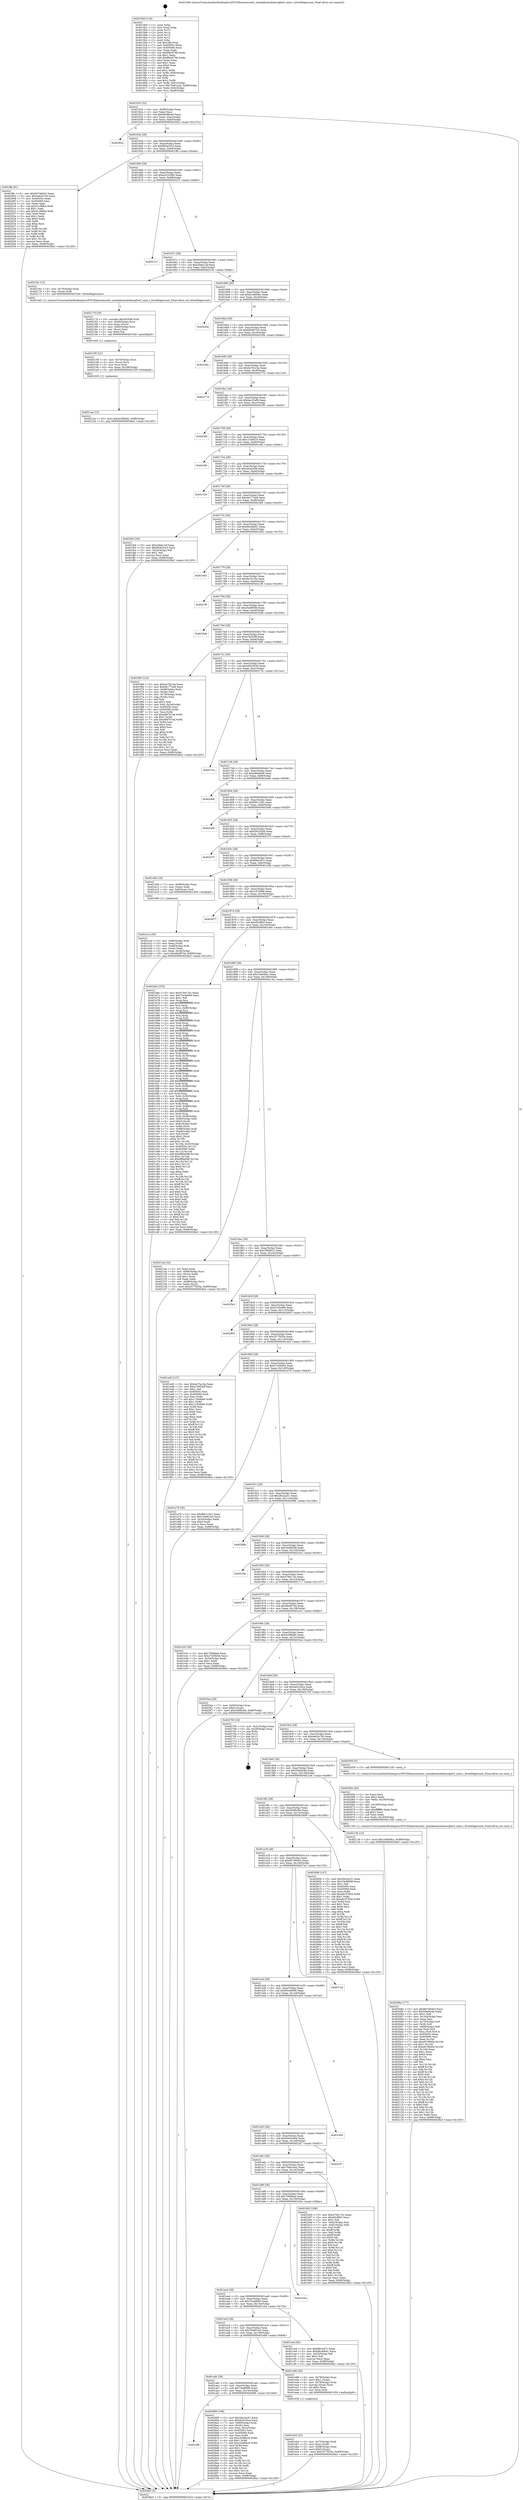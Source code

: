 digraph "0x4015b0" {
  label = "0x4015b0 (/mnt/c/Users/mathe/Desktop/tcc/POCII/binaries/extr_mimikatzmodulessqlite3_omit.c_btreePagecount_Final-ollvm.out::main(0))"
  labelloc = "t"
  node[shape=record]

  Entry [label="",width=0.3,height=0.3,shape=circle,fillcolor=black,style=filled]
  "0x401624" [label="{
     0x401624 [32]\l
     | [instrs]\l
     &nbsp;&nbsp;0x401624 \<+6\>: mov -0x98(%rbp),%eax\l
     &nbsp;&nbsp;0x40162a \<+2\>: mov %eax,%ecx\l
     &nbsp;&nbsp;0x40162c \<+6\>: sub $0x8a09bca0,%ecx\l
     &nbsp;&nbsp;0x401632 \<+6\>: mov %eax,-0xac(%rbp)\l
     &nbsp;&nbsp;0x401638 \<+6\>: mov %ecx,-0xb0(%rbp)\l
     &nbsp;&nbsp;0x40163e \<+6\>: je 000000000040282a \<main+0x127a\>\l
  }"]
  "0x40282a" [label="{
     0x40282a\l
  }", style=dashed]
  "0x401644" [label="{
     0x401644 [28]\l
     | [instrs]\l
     &nbsp;&nbsp;0x401644 \<+5\>: jmp 0000000000401649 \<main+0x99\>\l
     &nbsp;&nbsp;0x401649 \<+6\>: mov -0xac(%rbp),%eax\l
     &nbsp;&nbsp;0x40164f \<+5\>: sub $0x963b33c3,%eax\l
     &nbsp;&nbsp;0x401654 \<+6\>: mov %eax,-0xb4(%rbp)\l
     &nbsp;&nbsp;0x40165a \<+6\>: je 0000000000401ffe \<main+0xa4e\>\l
  }"]
  Exit [label="",width=0.3,height=0.3,shape=circle,fillcolor=black,style=filled,peripheries=2]
  "0x401ffe" [label="{
     0x401ffe [91]\l
     | [instrs]\l
     &nbsp;&nbsp;0x401ffe \<+5\>: mov $0x60746403,%eax\l
     &nbsp;&nbsp;0x402003 \<+5\>: mov $0x4e62e740,%ecx\l
     &nbsp;&nbsp;0x402008 \<+7\>: mov 0x40505c,%edx\l
     &nbsp;&nbsp;0x40200f \<+7\>: mov 0x405060,%esi\l
     &nbsp;&nbsp;0x402016 \<+2\>: mov %edx,%edi\l
     &nbsp;&nbsp;0x402018 \<+6\>: sub $0x41c99fa4,%edi\l
     &nbsp;&nbsp;0x40201e \<+3\>: sub $0x1,%edi\l
     &nbsp;&nbsp;0x402021 \<+6\>: add $0x41c99fa4,%edi\l
     &nbsp;&nbsp;0x402027 \<+3\>: imul %edi,%edx\l
     &nbsp;&nbsp;0x40202a \<+3\>: and $0x1,%edx\l
     &nbsp;&nbsp;0x40202d \<+3\>: cmp $0x0,%edx\l
     &nbsp;&nbsp;0x402030 \<+4\>: sete %r8b\l
     &nbsp;&nbsp;0x402034 \<+3\>: cmp $0xa,%esi\l
     &nbsp;&nbsp;0x402037 \<+4\>: setl %r9b\l
     &nbsp;&nbsp;0x40203b \<+3\>: mov %r8b,%r10b\l
     &nbsp;&nbsp;0x40203e \<+3\>: and %r9b,%r10b\l
     &nbsp;&nbsp;0x402041 \<+3\>: xor %r9b,%r8b\l
     &nbsp;&nbsp;0x402044 \<+3\>: or %r8b,%r10b\l
     &nbsp;&nbsp;0x402047 \<+4\>: test $0x1,%r10b\l
     &nbsp;&nbsp;0x40204b \<+3\>: cmovne %ecx,%eax\l
     &nbsp;&nbsp;0x40204e \<+6\>: mov %eax,-0x98(%rbp)\l
     &nbsp;&nbsp;0x402054 \<+5\>: jmp 00000000004028a3 \<main+0x12f3\>\l
  }"]
  "0x401660" [label="{
     0x401660 [28]\l
     | [instrs]\l
     &nbsp;&nbsp;0x401660 \<+5\>: jmp 0000000000401665 \<main+0xb5\>\l
     &nbsp;&nbsp;0x401665 \<+6\>: mov -0xac(%rbp),%eax\l
     &nbsp;&nbsp;0x40166b \<+5\>: sub $0xa3316280,%eax\l
     &nbsp;&nbsp;0x401670 \<+6\>: mov %eax,-0xb8(%rbp)\l
     &nbsp;&nbsp;0x401676 \<+6\>: je 0000000000402315 \<main+0xd65\>\l
  }"]
  "0x401af8" [label="{
     0x401af8\l
  }", style=dashed]
  "0x402315" [label="{
     0x402315\l
  }", style=dashed]
  "0x40167c" [label="{
     0x40167c [28]\l
     | [instrs]\l
     &nbsp;&nbsp;0x40167c \<+5\>: jmp 0000000000401681 \<main+0xd1\>\l
     &nbsp;&nbsp;0x401681 \<+6\>: mov -0xac(%rbp),%eax\l
     &nbsp;&nbsp;0x401687 \<+5\>: sub $0xa5bbc1af,%eax\l
     &nbsp;&nbsp;0x40168c \<+6\>: mov %eax,-0xbc(%rbp)\l
     &nbsp;&nbsp;0x401692 \<+6\>: je 000000000040216c \<main+0xbbc\>\l
  }"]
  "0x402699" [label="{
     0x402699 [108]\l
     | [instrs]\l
     &nbsp;&nbsp;0x402699 \<+5\>: mov $0x28c2ac51,%eax\l
     &nbsp;&nbsp;0x40269e \<+5\>: mov $0x4d3c20ca,%ecx\l
     &nbsp;&nbsp;0x4026a3 \<+7\>: mov -0x90(%rbp),%rdx\l
     &nbsp;&nbsp;0x4026aa \<+2\>: mov (%rdx),%esi\l
     &nbsp;&nbsp;0x4026ac \<+3\>: mov %esi,-0x2c(%rbp)\l
     &nbsp;&nbsp;0x4026af \<+7\>: mov 0x40505c,%esi\l
     &nbsp;&nbsp;0x4026b6 \<+7\>: mov 0x405060,%edi\l
     &nbsp;&nbsp;0x4026bd \<+3\>: mov %esi,%r8d\l
     &nbsp;&nbsp;0x4026c0 \<+7\>: sub $0xc20dbbc8,%r8d\l
     &nbsp;&nbsp;0x4026c7 \<+4\>: sub $0x1,%r8d\l
     &nbsp;&nbsp;0x4026cb \<+7\>: add $0xc20dbbc8,%r8d\l
     &nbsp;&nbsp;0x4026d2 \<+4\>: imul %r8d,%esi\l
     &nbsp;&nbsp;0x4026d6 \<+3\>: and $0x1,%esi\l
     &nbsp;&nbsp;0x4026d9 \<+3\>: cmp $0x0,%esi\l
     &nbsp;&nbsp;0x4026dc \<+4\>: sete %r9b\l
     &nbsp;&nbsp;0x4026e0 \<+3\>: cmp $0xa,%edi\l
     &nbsp;&nbsp;0x4026e3 \<+4\>: setl %r10b\l
     &nbsp;&nbsp;0x4026e7 \<+3\>: mov %r9b,%r11b\l
     &nbsp;&nbsp;0x4026ea \<+3\>: and %r10b,%r11b\l
     &nbsp;&nbsp;0x4026ed \<+3\>: xor %r10b,%r9b\l
     &nbsp;&nbsp;0x4026f0 \<+3\>: or %r9b,%r11b\l
     &nbsp;&nbsp;0x4026f3 \<+4\>: test $0x1,%r11b\l
     &nbsp;&nbsp;0x4026f7 \<+3\>: cmovne %ecx,%eax\l
     &nbsp;&nbsp;0x4026fa \<+6\>: mov %eax,-0x98(%rbp)\l
     &nbsp;&nbsp;0x402700 \<+5\>: jmp 00000000004028a3 \<main+0x12f3\>\l
  }"]
  "0x40216c" [label="{
     0x40216c [12]\l
     | [instrs]\l
     &nbsp;&nbsp;0x40216c \<+4\>: mov -0x70(%rbp),%rax\l
     &nbsp;&nbsp;0x402170 \<+3\>: mov (%rax),%rdi\l
     &nbsp;&nbsp;0x402173 \<+5\>: call 00000000004015a0 \<btreePagecount\>\l
     | [calls]\l
     &nbsp;&nbsp;0x4015a0 \{1\} (/mnt/c/Users/mathe/Desktop/tcc/POCII/binaries/extr_mimikatzmodulessqlite3_omit.c_btreePagecount_Final-ollvm.out::btreePagecount)\l
  }"]
  "0x401698" [label="{
     0x401698 [28]\l
     | [instrs]\l
     &nbsp;&nbsp;0x401698 \<+5\>: jmp 000000000040169d \<main+0xed\>\l
     &nbsp;&nbsp;0x40169d \<+6\>: mov -0xac(%rbp),%eax\l
     &nbsp;&nbsp;0x4016a3 \<+5\>: sub $0xb1dd06ec,%eax\l
     &nbsp;&nbsp;0x4016a8 \<+6\>: mov %eax,-0xc0(%rbp)\l
     &nbsp;&nbsp;0x4016ae \<+6\>: je 00000000004024ca \<main+0xf1a\>\l
  }"]
  "0x4021aa" [label="{
     0x4021aa [15]\l
     | [instrs]\l
     &nbsp;&nbsp;0x4021aa \<+10\>: movl $0x4c599af2,-0x98(%rbp)\l
     &nbsp;&nbsp;0x4021b4 \<+5\>: jmp 00000000004028a3 \<main+0x12f3\>\l
  }"]
  "0x4024ca" [label="{
     0x4024ca\l
  }", style=dashed]
  "0x4016b4" [label="{
     0x4016b4 [28]\l
     | [instrs]\l
     &nbsp;&nbsp;0x4016b4 \<+5\>: jmp 00000000004016b9 \<main+0x109\>\l
     &nbsp;&nbsp;0x4016b9 \<+6\>: mov -0xac(%rbp),%eax\l
     &nbsp;&nbsp;0x4016bf \<+5\>: sub $0xb82657a5,%eax\l
     &nbsp;&nbsp;0x4016c4 \<+6\>: mov %eax,-0xc4(%rbp)\l
     &nbsp;&nbsp;0x4016ca \<+6\>: je 000000000040239a \<main+0xdea\>\l
  }"]
  "0x402195" [label="{
     0x402195 [21]\l
     | [instrs]\l
     &nbsp;&nbsp;0x402195 \<+4\>: mov -0x70(%rbp),%rcx\l
     &nbsp;&nbsp;0x402199 \<+3\>: mov (%rcx),%rcx\l
     &nbsp;&nbsp;0x40219c \<+3\>: mov %rcx,%rdi\l
     &nbsp;&nbsp;0x40219f \<+6\>: mov %eax,-0x168(%rbp)\l
     &nbsp;&nbsp;0x4021a5 \<+5\>: call 0000000000401030 \<free@plt\>\l
     | [calls]\l
     &nbsp;&nbsp;0x401030 \{1\} (unknown)\l
  }"]
  "0x40239a" [label="{
     0x40239a\l
  }", style=dashed]
  "0x4016d0" [label="{
     0x4016d0 [28]\l
     | [instrs]\l
     &nbsp;&nbsp;0x4016d0 \<+5\>: jmp 00000000004016d5 \<main+0x125\>\l
     &nbsp;&nbsp;0x4016d5 \<+6\>: mov -0xac(%rbp),%eax\l
     &nbsp;&nbsp;0x4016db \<+5\>: sub $0xba75a14a,%eax\l
     &nbsp;&nbsp;0x4016e0 \<+6\>: mov %eax,-0xc8(%rbp)\l
     &nbsp;&nbsp;0x4016e6 \<+6\>: je 000000000040277d \<main+0x11cd\>\l
  }"]
  "0x402178" [label="{
     0x402178 [29]\l
     | [instrs]\l
     &nbsp;&nbsp;0x402178 \<+10\>: movabs $0x4030d6,%rdi\l
     &nbsp;&nbsp;0x402182 \<+4\>: mov -0x60(%rbp),%rcx\l
     &nbsp;&nbsp;0x402186 \<+2\>: mov %eax,(%rcx)\l
     &nbsp;&nbsp;0x402188 \<+4\>: mov -0x60(%rbp),%rcx\l
     &nbsp;&nbsp;0x40218c \<+2\>: mov (%rcx),%esi\l
     &nbsp;&nbsp;0x40218e \<+2\>: mov $0x0,%al\l
     &nbsp;&nbsp;0x402190 \<+5\>: call 0000000000401040 \<printf@plt\>\l
     | [calls]\l
     &nbsp;&nbsp;0x401040 \{1\} (unknown)\l
  }"]
  "0x40277d" [label="{
     0x40277d\l
  }", style=dashed]
  "0x4016ec" [label="{
     0x4016ec [28]\l
     | [instrs]\l
     &nbsp;&nbsp;0x4016ec \<+5\>: jmp 00000000004016f1 \<main+0x141\>\l
     &nbsp;&nbsp;0x4016f1 \<+6\>: mov -0xac(%rbp),%eax\l
     &nbsp;&nbsp;0x4016f7 \<+5\>: sub $0xbac25af6,%eax\l
     &nbsp;&nbsp;0x4016fc \<+6\>: mov %eax,-0xcc(%rbp)\l
     &nbsp;&nbsp;0x401702 \<+6\>: je 00000000004023f5 \<main+0xe45\>\l
  }"]
  "0x40208a" [label="{
     0x40208a [177]\l
     | [instrs]\l
     &nbsp;&nbsp;0x40208a \<+5\>: mov $0x60746403,%ecx\l
     &nbsp;&nbsp;0x40208f \<+5\>: mov $0x50efd24b,%edx\l
     &nbsp;&nbsp;0x402094 \<+3\>: mov $0x1,%dil\l
     &nbsp;&nbsp;0x402097 \<+6\>: mov -0x164(%rbp),%esi\l
     &nbsp;&nbsp;0x40209d \<+3\>: imul %eax,%esi\l
     &nbsp;&nbsp;0x4020a0 \<+4\>: mov -0x70(%rbp),%r8\l
     &nbsp;&nbsp;0x4020a4 \<+3\>: mov (%r8),%r8\l
     &nbsp;&nbsp;0x4020a7 \<+4\>: mov -0x68(%rbp),%r9\l
     &nbsp;&nbsp;0x4020ab \<+3\>: movslq (%r9),%r9\l
     &nbsp;&nbsp;0x4020ae \<+4\>: mov %esi,(%r8,%r9,4)\l
     &nbsp;&nbsp;0x4020b2 \<+7\>: mov 0x40505c,%eax\l
     &nbsp;&nbsp;0x4020b9 \<+7\>: mov 0x405060,%esi\l
     &nbsp;&nbsp;0x4020c0 \<+3\>: mov %eax,%r10d\l
     &nbsp;&nbsp;0x4020c3 \<+7\>: add $0xe919840e,%r10d\l
     &nbsp;&nbsp;0x4020ca \<+4\>: sub $0x1,%r10d\l
     &nbsp;&nbsp;0x4020ce \<+7\>: sub $0xe919840e,%r10d\l
     &nbsp;&nbsp;0x4020d5 \<+4\>: imul %r10d,%eax\l
     &nbsp;&nbsp;0x4020d9 \<+3\>: and $0x1,%eax\l
     &nbsp;&nbsp;0x4020dc \<+3\>: cmp $0x0,%eax\l
     &nbsp;&nbsp;0x4020df \<+4\>: sete %r11b\l
     &nbsp;&nbsp;0x4020e3 \<+3\>: cmp $0xa,%esi\l
     &nbsp;&nbsp;0x4020e6 \<+3\>: setl %bl\l
     &nbsp;&nbsp;0x4020e9 \<+3\>: mov %r11b,%r14b\l
     &nbsp;&nbsp;0x4020ec \<+4\>: xor $0xff,%r14b\l
     &nbsp;&nbsp;0x4020f0 \<+3\>: mov %bl,%r15b\l
     &nbsp;&nbsp;0x4020f3 \<+4\>: xor $0xff,%r15b\l
     &nbsp;&nbsp;0x4020f7 \<+4\>: xor $0x0,%dil\l
     &nbsp;&nbsp;0x4020fb \<+3\>: mov %r14b,%r12b\l
     &nbsp;&nbsp;0x4020fe \<+4\>: and $0x0,%r12b\l
     &nbsp;&nbsp;0x402102 \<+3\>: and %dil,%r11b\l
     &nbsp;&nbsp;0x402105 \<+3\>: mov %r15b,%r13b\l
     &nbsp;&nbsp;0x402108 \<+4\>: and $0x0,%r13b\l
     &nbsp;&nbsp;0x40210c \<+3\>: and %dil,%bl\l
     &nbsp;&nbsp;0x40210f \<+3\>: or %r11b,%r12b\l
     &nbsp;&nbsp;0x402112 \<+3\>: or %bl,%r13b\l
     &nbsp;&nbsp;0x402115 \<+3\>: xor %r13b,%r12b\l
     &nbsp;&nbsp;0x402118 \<+3\>: or %r15b,%r14b\l
     &nbsp;&nbsp;0x40211b \<+4\>: xor $0xff,%r14b\l
     &nbsp;&nbsp;0x40211f \<+4\>: or $0x0,%dil\l
     &nbsp;&nbsp;0x402123 \<+3\>: and %dil,%r14b\l
     &nbsp;&nbsp;0x402126 \<+3\>: or %r14b,%r12b\l
     &nbsp;&nbsp;0x402129 \<+4\>: test $0x1,%r12b\l
     &nbsp;&nbsp;0x40212d \<+3\>: cmovne %edx,%ecx\l
     &nbsp;&nbsp;0x402130 \<+6\>: mov %ecx,-0x98(%rbp)\l
     &nbsp;&nbsp;0x402136 \<+5\>: jmp 00000000004028a3 \<main+0x12f3\>\l
  }"]
  "0x4023f5" [label="{
     0x4023f5\l
  }", style=dashed]
  "0x401708" [label="{
     0x401708 [28]\l
     | [instrs]\l
     &nbsp;&nbsp;0x401708 \<+5\>: jmp 000000000040170d \<main+0x15d\>\l
     &nbsp;&nbsp;0x40170d \<+6\>: mov -0xac(%rbp),%eax\l
     &nbsp;&nbsp;0x401713 \<+5\>: sub $0xc15d8c10,%eax\l
     &nbsp;&nbsp;0x401718 \<+6\>: mov %eax,-0xd0(%rbp)\l
     &nbsp;&nbsp;0x40171e \<+6\>: je 0000000000401dfc \<main+0x84c\>\l
  }"]
  "0x40205e" [label="{
     0x40205e [44]\l
     | [instrs]\l
     &nbsp;&nbsp;0x40205e \<+2\>: xor %ecx,%ecx\l
     &nbsp;&nbsp;0x402060 \<+5\>: mov $0x2,%edx\l
     &nbsp;&nbsp;0x402065 \<+6\>: mov %edx,-0x160(%rbp)\l
     &nbsp;&nbsp;0x40206b \<+1\>: cltd\l
     &nbsp;&nbsp;0x40206c \<+6\>: mov -0x160(%rbp),%esi\l
     &nbsp;&nbsp;0x402072 \<+2\>: idiv %esi\l
     &nbsp;&nbsp;0x402074 \<+6\>: imul $0xfffffffe,%edx,%edx\l
     &nbsp;&nbsp;0x40207a \<+3\>: sub $0x1,%ecx\l
     &nbsp;&nbsp;0x40207d \<+2\>: sub %ecx,%edx\l
     &nbsp;&nbsp;0x40207f \<+6\>: mov %edx,-0x164(%rbp)\l
     &nbsp;&nbsp;0x402085 \<+5\>: call 0000000000401160 \<next_i\>\l
     | [calls]\l
     &nbsp;&nbsp;0x401160 \{1\} (/mnt/c/Users/mathe/Desktop/tcc/POCII/binaries/extr_mimikatzmodulessqlite3_omit.c_btreePagecount_Final-ollvm.out::next_i)\l
  }"]
  "0x401dfc" [label="{
     0x401dfc\l
  }", style=dashed]
  "0x401724" [label="{
     0x401724 [28]\l
     | [instrs]\l
     &nbsp;&nbsp;0x401724 \<+5\>: jmp 0000000000401729 \<main+0x179\>\l
     &nbsp;&nbsp;0x401729 \<+6\>: mov -0xac(%rbp),%eax\l
     &nbsp;&nbsp;0x40172f \<+5\>: sub $0xc9ca2e59,%eax\l
     &nbsp;&nbsp;0x401734 \<+6\>: mov %eax,-0xd4(%rbp)\l
     &nbsp;&nbsp;0x40173a \<+6\>: je 00000000004021b9 \<main+0xc09\>\l
  }"]
  "0x401eb3" [label="{
     0x401eb3 [32]\l
     | [instrs]\l
     &nbsp;&nbsp;0x401eb3 \<+4\>: mov -0x70(%rbp),%rdi\l
     &nbsp;&nbsp;0x401eb7 \<+3\>: mov %rax,(%rdi)\l
     &nbsp;&nbsp;0x401eba \<+4\>: mov -0x68(%rbp),%rax\l
     &nbsp;&nbsp;0x401ebe \<+6\>: movl $0x0,(%rax)\l
     &nbsp;&nbsp;0x401ec4 \<+10\>: movl $0x2577835a,-0x98(%rbp)\l
     &nbsp;&nbsp;0x401ece \<+5\>: jmp 00000000004028a3 \<main+0x12f3\>\l
  }"]
  "0x4021b9" [label="{
     0x4021b9\l
  }", style=dashed]
  "0x401740" [label="{
     0x401740 [28]\l
     | [instrs]\l
     &nbsp;&nbsp;0x401740 \<+5\>: jmp 0000000000401745 \<main+0x195\>\l
     &nbsp;&nbsp;0x401745 \<+6\>: mov -0xac(%rbp),%eax\l
     &nbsp;&nbsp;0x40174b \<+5\>: sub $0xd4177ee9,%eax\l
     &nbsp;&nbsp;0x401750 \<+6\>: mov %eax,-0xd8(%rbp)\l
     &nbsp;&nbsp;0x401756 \<+6\>: je 0000000000401fe0 \<main+0xa30\>\l
  }"]
  "0x401adc" [label="{
     0x401adc [28]\l
     | [instrs]\l
     &nbsp;&nbsp;0x401adc \<+5\>: jmp 0000000000401ae1 \<main+0x531\>\l
     &nbsp;&nbsp;0x401ae1 \<+6\>: mov -0xac(%rbp),%eax\l
     &nbsp;&nbsp;0x401ae7 \<+5\>: sub $0x7de9f008,%eax\l
     &nbsp;&nbsp;0x401aec \<+6\>: mov %eax,-0x15c(%rbp)\l
     &nbsp;&nbsp;0x401af2 \<+6\>: je 0000000000402699 \<main+0x10e9\>\l
  }"]
  "0x401fe0" [label="{
     0x401fe0 [30]\l
     | [instrs]\l
     &nbsp;&nbsp;0x401fe0 \<+5\>: mov $0xa5bbc1af,%eax\l
     &nbsp;&nbsp;0x401fe5 \<+5\>: mov $0x963b33c3,%ecx\l
     &nbsp;&nbsp;0x401fea \<+3\>: mov -0x2e(%rbp),%dl\l
     &nbsp;&nbsp;0x401fed \<+3\>: test $0x1,%dl\l
     &nbsp;&nbsp;0x401ff0 \<+3\>: cmovne %ecx,%eax\l
     &nbsp;&nbsp;0x401ff3 \<+6\>: mov %eax,-0x98(%rbp)\l
     &nbsp;&nbsp;0x401ff9 \<+5\>: jmp 00000000004028a3 \<main+0x12f3\>\l
  }"]
  "0x40175c" [label="{
     0x40175c [28]\l
     | [instrs]\l
     &nbsp;&nbsp;0x40175c \<+5\>: jmp 0000000000401761 \<main+0x1b1\>\l
     &nbsp;&nbsp;0x401761 \<+6\>: mov -0xac(%rbp),%eax\l
     &nbsp;&nbsp;0x401767 \<+5\>: sub $0xd6c4b641,%eax\l
     &nbsp;&nbsp;0x40176c \<+6\>: mov %eax,-0xdc(%rbp)\l
     &nbsp;&nbsp;0x401772 \<+6\>: je 0000000000401d02 \<main+0x752\>\l
  }"]
  "0x401e96" [label="{
     0x401e96 [29]\l
     | [instrs]\l
     &nbsp;&nbsp;0x401e96 \<+4\>: mov -0x78(%rbp),%rax\l
     &nbsp;&nbsp;0x401e9a \<+6\>: movl $0x1,(%rax)\l
     &nbsp;&nbsp;0x401ea0 \<+4\>: mov -0x78(%rbp),%rax\l
     &nbsp;&nbsp;0x401ea4 \<+3\>: movslq (%rax),%rax\l
     &nbsp;&nbsp;0x401ea7 \<+4\>: shl $0x2,%rax\l
     &nbsp;&nbsp;0x401eab \<+3\>: mov %rax,%rdi\l
     &nbsp;&nbsp;0x401eae \<+5\>: call 0000000000401050 \<malloc@plt\>\l
     | [calls]\l
     &nbsp;&nbsp;0x401050 \{1\} (unknown)\l
  }"]
  "0x401d02" [label="{
     0x401d02\l
  }", style=dashed]
  "0x401778" [label="{
     0x401778 [28]\l
     | [instrs]\l
     &nbsp;&nbsp;0x401778 \<+5\>: jmp 000000000040177d \<main+0x1cd\>\l
     &nbsp;&nbsp;0x40177d \<+6\>: mov -0xac(%rbp),%eax\l
     &nbsp;&nbsp;0x401783 \<+5\>: sub $0xde1f1c5a,%eax\l
     &nbsp;&nbsp;0x401788 \<+6\>: mov %eax,-0xe0(%rbp)\l
     &nbsp;&nbsp;0x40178e \<+6\>: je 00000000004021f6 \<main+0xc46\>\l
  }"]
  "0x401e1e" [label="{
     0x401e1e [30]\l
     | [instrs]\l
     &nbsp;&nbsp;0x401e1e \<+4\>: mov -0x80(%rbp),%rdi\l
     &nbsp;&nbsp;0x401e22 \<+2\>: mov %eax,(%rdi)\l
     &nbsp;&nbsp;0x401e24 \<+4\>: mov -0x80(%rbp),%rdi\l
     &nbsp;&nbsp;0x401e28 \<+2\>: mov (%rdi),%eax\l
     &nbsp;&nbsp;0x401e2a \<+3\>: mov %eax,-0x34(%rbp)\l
     &nbsp;&nbsp;0x401e2d \<+10\>: movl $0x48c8f74d,-0x98(%rbp)\l
     &nbsp;&nbsp;0x401e37 \<+5\>: jmp 00000000004028a3 \<main+0x12f3\>\l
  }"]
  "0x4021f6" [label="{
     0x4021f6\l
  }", style=dashed]
  "0x401794" [label="{
     0x401794 [28]\l
     | [instrs]\l
     &nbsp;&nbsp;0x401794 \<+5\>: jmp 0000000000401799 \<main+0x1e9\>\l
     &nbsp;&nbsp;0x401799 \<+6\>: mov -0xac(%rbp),%eax\l
     &nbsp;&nbsp;0x40179f \<+5\>: sub $0xe5a9950b,%eax\l
     &nbsp;&nbsp;0x4017a4 \<+6\>: mov %eax,-0xe4(%rbp)\l
     &nbsp;&nbsp;0x4017aa \<+6\>: je 00000000004025db \<main+0x102b\>\l
  }"]
  "0x401ac0" [label="{
     0x401ac0 [28]\l
     | [instrs]\l
     &nbsp;&nbsp;0x401ac0 \<+5\>: jmp 0000000000401ac5 \<main+0x515\>\l
     &nbsp;&nbsp;0x401ac5 \<+6\>: mov -0xac(%rbp),%eax\l
     &nbsp;&nbsp;0x401acb \<+5\>: sub $0x7b4901e5,%eax\l
     &nbsp;&nbsp;0x401ad0 \<+6\>: mov %eax,-0x158(%rbp)\l
     &nbsp;&nbsp;0x401ad6 \<+6\>: je 0000000000401e96 \<main+0x8e6\>\l
  }"]
  "0x4025db" [label="{
     0x4025db\l
  }", style=dashed]
  "0x4017b0" [label="{
     0x4017b0 [28]\l
     | [instrs]\l
     &nbsp;&nbsp;0x4017b0 \<+5\>: jmp 00000000004017b5 \<main+0x205\>\l
     &nbsp;&nbsp;0x4017b5 \<+6\>: mov -0xac(%rbp),%eax\l
     &nbsp;&nbsp;0x4017bb \<+5\>: sub $0xe7bf329f,%eax\l
     &nbsp;&nbsp;0x4017c0 \<+6\>: mov %eax,-0xe8(%rbp)\l
     &nbsp;&nbsp;0x4017c6 \<+6\>: je 0000000000401f66 \<main+0x9b6\>\l
  }"]
  "0x401ce4" [label="{
     0x401ce4 [30]\l
     | [instrs]\l
     &nbsp;&nbsp;0x401ce4 \<+5\>: mov $0xfdb3c87c,%eax\l
     &nbsp;&nbsp;0x401ce9 \<+5\>: mov $0xd6c4b641,%ecx\l
     &nbsp;&nbsp;0x401cee \<+3\>: mov -0x35(%rbp),%dl\l
     &nbsp;&nbsp;0x401cf1 \<+3\>: test $0x1,%dl\l
     &nbsp;&nbsp;0x401cf4 \<+3\>: cmovne %ecx,%eax\l
     &nbsp;&nbsp;0x401cf7 \<+6\>: mov %eax,-0x98(%rbp)\l
     &nbsp;&nbsp;0x401cfd \<+5\>: jmp 00000000004028a3 \<main+0x12f3\>\l
  }"]
  "0x401f66" [label="{
     0x401f66 [122]\l
     | [instrs]\l
     &nbsp;&nbsp;0x401f66 \<+5\>: mov $0xba75a14a,%eax\l
     &nbsp;&nbsp;0x401f6b \<+5\>: mov $0xd4177ee9,%ecx\l
     &nbsp;&nbsp;0x401f70 \<+4\>: mov -0x68(%rbp),%rdx\l
     &nbsp;&nbsp;0x401f74 \<+2\>: mov (%rdx),%esi\l
     &nbsp;&nbsp;0x401f76 \<+4\>: mov -0x78(%rbp),%rdx\l
     &nbsp;&nbsp;0x401f7a \<+2\>: cmp (%rdx),%esi\l
     &nbsp;&nbsp;0x401f7c \<+4\>: setl %dil\l
     &nbsp;&nbsp;0x401f80 \<+4\>: and $0x1,%dil\l
     &nbsp;&nbsp;0x401f84 \<+4\>: mov %dil,-0x2e(%rbp)\l
     &nbsp;&nbsp;0x401f88 \<+7\>: mov 0x40505c,%esi\l
     &nbsp;&nbsp;0x401f8f \<+8\>: mov 0x405060,%r8d\l
     &nbsp;&nbsp;0x401f97 \<+3\>: mov %esi,%r9d\l
     &nbsp;&nbsp;0x401f9a \<+7\>: sub $0xe887b7ad,%r9d\l
     &nbsp;&nbsp;0x401fa1 \<+4\>: sub $0x1,%r9d\l
     &nbsp;&nbsp;0x401fa5 \<+7\>: add $0xe887b7ad,%r9d\l
     &nbsp;&nbsp;0x401fac \<+4\>: imul %r9d,%esi\l
     &nbsp;&nbsp;0x401fb0 \<+3\>: and $0x1,%esi\l
     &nbsp;&nbsp;0x401fb3 \<+3\>: cmp $0x0,%esi\l
     &nbsp;&nbsp;0x401fb6 \<+4\>: sete %dil\l
     &nbsp;&nbsp;0x401fba \<+4\>: cmp $0xa,%r8d\l
     &nbsp;&nbsp;0x401fbe \<+4\>: setl %r10b\l
     &nbsp;&nbsp;0x401fc2 \<+3\>: mov %dil,%r11b\l
     &nbsp;&nbsp;0x401fc5 \<+3\>: and %r10b,%r11b\l
     &nbsp;&nbsp;0x401fc8 \<+3\>: xor %r10b,%dil\l
     &nbsp;&nbsp;0x401fcb \<+3\>: or %dil,%r11b\l
     &nbsp;&nbsp;0x401fce \<+4\>: test $0x1,%r11b\l
     &nbsp;&nbsp;0x401fd2 \<+3\>: cmovne %ecx,%eax\l
     &nbsp;&nbsp;0x401fd5 \<+6\>: mov %eax,-0x98(%rbp)\l
     &nbsp;&nbsp;0x401fdb \<+5\>: jmp 00000000004028a3 \<main+0x12f3\>\l
  }"]
  "0x4017cc" [label="{
     0x4017cc [28]\l
     | [instrs]\l
     &nbsp;&nbsp;0x4017cc \<+5\>: jmp 00000000004017d1 \<main+0x221\>\l
     &nbsp;&nbsp;0x4017d1 \<+6\>: mov -0xac(%rbp),%eax\l
     &nbsp;&nbsp;0x4017d7 \<+5\>: sub $0xed533b3d,%eax\l
     &nbsp;&nbsp;0x4017dc \<+6\>: mov %eax,-0xec(%rbp)\l
     &nbsp;&nbsp;0x4017e2 \<+6\>: je 000000000040275c \<main+0x11ac\>\l
  }"]
  "0x401aa4" [label="{
     0x401aa4 [28]\l
     | [instrs]\l
     &nbsp;&nbsp;0x401aa4 \<+5\>: jmp 0000000000401aa9 \<main+0x4f9\>\l
     &nbsp;&nbsp;0x401aa9 \<+6\>: mov -0xac(%rbp),%eax\l
     &nbsp;&nbsp;0x401aaf \<+5\>: sub $0x75a4d660,%eax\l
     &nbsp;&nbsp;0x401ab4 \<+6\>: mov %eax,-0x154(%rbp)\l
     &nbsp;&nbsp;0x401aba \<+6\>: je 0000000000401ce4 \<main+0x734\>\l
  }"]
  "0x40275c" [label="{
     0x40275c\l
  }", style=dashed]
  "0x4017e8" [label="{
     0x4017e8 [28]\l
     | [instrs]\l
     &nbsp;&nbsp;0x4017e8 \<+5\>: jmp 00000000004017ed \<main+0x23d\>\l
     &nbsp;&nbsp;0x4017ed \<+6\>: mov -0xac(%rbp),%eax\l
     &nbsp;&nbsp;0x4017f3 \<+5\>: sub $0xedebbfc8,%eax\l
     &nbsp;&nbsp;0x4017f8 \<+6\>: mov %eax,-0xf0(%rbp)\l
     &nbsp;&nbsp;0x4017fe \<+6\>: je 00000000004024e8 \<main+0xf38\>\l
  }"]
  "0x401e5a" [label="{
     0x401e5a\l
  }", style=dashed]
  "0x4024e8" [label="{
     0x4024e8\l
  }", style=dashed]
  "0x401804" [label="{
     0x401804 [28]\l
     | [instrs]\l
     &nbsp;&nbsp;0x401804 \<+5\>: jmp 0000000000401809 \<main+0x259\>\l
     &nbsp;&nbsp;0x401809 \<+6\>: mov -0xac(%rbp),%eax\l
     &nbsp;&nbsp;0x40180f \<+5\>: sub $0xf06115d1,%eax\l
     &nbsp;&nbsp;0x401814 \<+6\>: mov %eax,-0xf4(%rbp)\l
     &nbsp;&nbsp;0x40181a \<+6\>: je 00000000004024d9 \<main+0xf29\>\l
  }"]
  "0x4015b0" [label="{
     0x4015b0 [116]\l
     | [instrs]\l
     &nbsp;&nbsp;0x4015b0 \<+1\>: push %rbp\l
     &nbsp;&nbsp;0x4015b1 \<+3\>: mov %rsp,%rbp\l
     &nbsp;&nbsp;0x4015b4 \<+2\>: push %r15\l
     &nbsp;&nbsp;0x4015b6 \<+2\>: push %r14\l
     &nbsp;&nbsp;0x4015b8 \<+2\>: push %r13\l
     &nbsp;&nbsp;0x4015ba \<+2\>: push %r12\l
     &nbsp;&nbsp;0x4015bc \<+1\>: push %rbx\l
     &nbsp;&nbsp;0x4015bd \<+7\>: sub $0x188,%rsp\l
     &nbsp;&nbsp;0x4015c4 \<+7\>: mov 0x40505c,%eax\l
     &nbsp;&nbsp;0x4015cb \<+7\>: mov 0x405060,%ecx\l
     &nbsp;&nbsp;0x4015d2 \<+2\>: mov %eax,%edx\l
     &nbsp;&nbsp;0x4015d4 \<+6\>: sub $0xf06c679d,%edx\l
     &nbsp;&nbsp;0x4015da \<+3\>: sub $0x1,%edx\l
     &nbsp;&nbsp;0x4015dd \<+6\>: add $0xf06c679d,%edx\l
     &nbsp;&nbsp;0x4015e3 \<+3\>: imul %edx,%eax\l
     &nbsp;&nbsp;0x4015e6 \<+3\>: and $0x1,%eax\l
     &nbsp;&nbsp;0x4015e9 \<+3\>: cmp $0x0,%eax\l
     &nbsp;&nbsp;0x4015ec \<+4\>: sete %r8b\l
     &nbsp;&nbsp;0x4015f0 \<+4\>: and $0x1,%r8b\l
     &nbsp;&nbsp;0x4015f4 \<+7\>: mov %r8b,-0x92(%rbp)\l
     &nbsp;&nbsp;0x4015fb \<+3\>: cmp $0xa,%ecx\l
     &nbsp;&nbsp;0x4015fe \<+4\>: setl %r8b\l
     &nbsp;&nbsp;0x401602 \<+4\>: and $0x1,%r8b\l
     &nbsp;&nbsp;0x401606 \<+7\>: mov %r8b,-0x91(%rbp)\l
     &nbsp;&nbsp;0x40160d \<+10\>: movl $0x70a61ea2,-0x98(%rbp)\l
     &nbsp;&nbsp;0x401617 \<+6\>: mov %edi,-0x9c(%rbp)\l
     &nbsp;&nbsp;0x40161d \<+7\>: mov %rsi,-0xa8(%rbp)\l
  }"]
  "0x4024d9" [label="{
     0x4024d9\l
  }", style=dashed]
  "0x401820" [label="{
     0x401820 [28]\l
     | [instrs]\l
     &nbsp;&nbsp;0x401820 \<+5\>: jmp 0000000000401825 \<main+0x275\>\l
     &nbsp;&nbsp;0x401825 \<+6\>: mov -0xac(%rbp),%eax\l
     &nbsp;&nbsp;0x40182b \<+5\>: sub $0xf26255b0,%eax\l
     &nbsp;&nbsp;0x401830 \<+6\>: mov %eax,-0xf8(%rbp)\l
     &nbsp;&nbsp;0x401836 \<+6\>: je 0000000000402370 \<main+0xdc0\>\l
  }"]
  "0x4028a3" [label="{
     0x4028a3 [5]\l
     | [instrs]\l
     &nbsp;&nbsp;0x4028a3 \<+5\>: jmp 0000000000401624 \<main+0x74\>\l
  }"]
  "0x402370" [label="{
     0x402370\l
  }", style=dashed]
  "0x40183c" [label="{
     0x40183c [28]\l
     | [instrs]\l
     &nbsp;&nbsp;0x40183c \<+5\>: jmp 0000000000401841 \<main+0x291\>\l
     &nbsp;&nbsp;0x401841 \<+6\>: mov -0xac(%rbp),%eax\l
     &nbsp;&nbsp;0x401847 \<+5\>: sub $0xfdb3c87c,%eax\l
     &nbsp;&nbsp;0x40184c \<+6\>: mov %eax,-0xfc(%rbp)\l
     &nbsp;&nbsp;0x401852 \<+6\>: je 0000000000401e0b \<main+0x85b\>\l
  }"]
  "0x401a88" [label="{
     0x401a88 [28]\l
     | [instrs]\l
     &nbsp;&nbsp;0x401a88 \<+5\>: jmp 0000000000401a8d \<main+0x4dd\>\l
     &nbsp;&nbsp;0x401a8d \<+6\>: mov -0xac(%rbp),%eax\l
     &nbsp;&nbsp;0x401a93 \<+5\>: sub $0x70f4fba4,%eax\l
     &nbsp;&nbsp;0x401a98 \<+6\>: mov %eax,-0x150(%rbp)\l
     &nbsp;&nbsp;0x401a9e \<+6\>: je 0000000000401e5a \<main+0x8aa\>\l
  }"]
  "0x401e0b" [label="{
     0x401e0b [19]\l
     | [instrs]\l
     &nbsp;&nbsp;0x401e0b \<+7\>: mov -0x88(%rbp),%rax\l
     &nbsp;&nbsp;0x401e12 \<+3\>: mov (%rax),%rax\l
     &nbsp;&nbsp;0x401e15 \<+4\>: mov 0x8(%rax),%rdi\l
     &nbsp;&nbsp;0x401e19 \<+5\>: call 0000000000401060 \<atoi@plt\>\l
     | [calls]\l
     &nbsp;&nbsp;0x401060 \{1\} (unknown)\l
  }"]
  "0x401858" [label="{
     0x401858 [28]\l
     | [instrs]\l
     &nbsp;&nbsp;0x401858 \<+5\>: jmp 000000000040185d \<main+0x2ad\>\l
     &nbsp;&nbsp;0x40185d \<+6\>: mov -0xac(%rbp),%eax\l
     &nbsp;&nbsp;0x401863 \<+5\>: sub $0x1d7289b,%eax\l
     &nbsp;&nbsp;0x401868 \<+6\>: mov %eax,-0x100(%rbp)\l
     &nbsp;&nbsp;0x40186e \<+6\>: je 0000000000402877 \<main+0x12c7\>\l
  }"]
  "0x401b02" [label="{
     0x401b02 [106]\l
     | [instrs]\l
     &nbsp;&nbsp;0x401b02 \<+5\>: mov $0x479417ec,%eax\l
     &nbsp;&nbsp;0x401b07 \<+5\>: mov $0xd5cf963,%ecx\l
     &nbsp;&nbsp;0x401b0c \<+2\>: mov $0x1,%dl\l
     &nbsp;&nbsp;0x401b0e \<+7\>: mov -0x92(%rbp),%sil\l
     &nbsp;&nbsp;0x401b15 \<+7\>: mov -0x91(%rbp),%dil\l
     &nbsp;&nbsp;0x401b1c \<+3\>: mov %sil,%r8b\l
     &nbsp;&nbsp;0x401b1f \<+4\>: xor $0xff,%r8b\l
     &nbsp;&nbsp;0x401b23 \<+3\>: mov %dil,%r9b\l
     &nbsp;&nbsp;0x401b26 \<+4\>: xor $0xff,%r9b\l
     &nbsp;&nbsp;0x401b2a \<+3\>: xor $0x0,%dl\l
     &nbsp;&nbsp;0x401b2d \<+3\>: mov %r8b,%r10b\l
     &nbsp;&nbsp;0x401b30 \<+4\>: and $0x0,%r10b\l
     &nbsp;&nbsp;0x401b34 \<+3\>: and %dl,%sil\l
     &nbsp;&nbsp;0x401b37 \<+3\>: mov %r9b,%r11b\l
     &nbsp;&nbsp;0x401b3a \<+4\>: and $0x0,%r11b\l
     &nbsp;&nbsp;0x401b3e \<+3\>: and %dl,%dil\l
     &nbsp;&nbsp;0x401b41 \<+3\>: or %sil,%r10b\l
     &nbsp;&nbsp;0x401b44 \<+3\>: or %dil,%r11b\l
     &nbsp;&nbsp;0x401b47 \<+3\>: xor %r11b,%r10b\l
     &nbsp;&nbsp;0x401b4a \<+3\>: or %r9b,%r8b\l
     &nbsp;&nbsp;0x401b4d \<+4\>: xor $0xff,%r8b\l
     &nbsp;&nbsp;0x401b51 \<+3\>: or $0x0,%dl\l
     &nbsp;&nbsp;0x401b54 \<+3\>: and %dl,%r8b\l
     &nbsp;&nbsp;0x401b57 \<+3\>: or %r8b,%r10b\l
     &nbsp;&nbsp;0x401b5a \<+4\>: test $0x1,%r10b\l
     &nbsp;&nbsp;0x401b5e \<+3\>: cmovne %ecx,%eax\l
     &nbsp;&nbsp;0x401b61 \<+6\>: mov %eax,-0x98(%rbp)\l
     &nbsp;&nbsp;0x401b67 \<+5\>: jmp 00000000004028a3 \<main+0x12f3\>\l
  }"]
  "0x402877" [label="{
     0x402877\l
  }", style=dashed]
  "0x401874" [label="{
     0x401874 [28]\l
     | [instrs]\l
     &nbsp;&nbsp;0x401874 \<+5\>: jmp 0000000000401879 \<main+0x2c9\>\l
     &nbsp;&nbsp;0x401879 \<+6\>: mov -0xac(%rbp),%eax\l
     &nbsp;&nbsp;0x40187f \<+5\>: sub $0xd5cf963,%eax\l
     &nbsp;&nbsp;0x401884 \<+6\>: mov %eax,-0x104(%rbp)\l
     &nbsp;&nbsp;0x40188a \<+6\>: je 0000000000401b6c \<main+0x5bc\>\l
  }"]
  "0x401a6c" [label="{
     0x401a6c [28]\l
     | [instrs]\l
     &nbsp;&nbsp;0x401a6c \<+5\>: jmp 0000000000401a71 \<main+0x4c1\>\l
     &nbsp;&nbsp;0x401a71 \<+6\>: mov -0xac(%rbp),%eax\l
     &nbsp;&nbsp;0x401a77 \<+5\>: sub $0x70a61ea2,%eax\l
     &nbsp;&nbsp;0x401a7c \<+6\>: mov %eax,-0x14c(%rbp)\l
     &nbsp;&nbsp;0x401a82 \<+6\>: je 0000000000401b02 \<main+0x552\>\l
  }"]
  "0x401b6c" [label="{
     0x401b6c [376]\l
     | [instrs]\l
     &nbsp;&nbsp;0x401b6c \<+5\>: mov $0x479417ec,%eax\l
     &nbsp;&nbsp;0x401b71 \<+5\>: mov $0x75a4d660,%ecx\l
     &nbsp;&nbsp;0x401b76 \<+2\>: mov $0x1,%dl\l
     &nbsp;&nbsp;0x401b78 \<+3\>: mov %rsp,%rsi\l
     &nbsp;&nbsp;0x401b7b \<+4\>: add $0xfffffffffffffff0,%rsi\l
     &nbsp;&nbsp;0x401b7f \<+3\>: mov %rsi,%rsp\l
     &nbsp;&nbsp;0x401b82 \<+7\>: mov %rsi,-0x90(%rbp)\l
     &nbsp;&nbsp;0x401b89 \<+3\>: mov %rsp,%rsi\l
     &nbsp;&nbsp;0x401b8c \<+4\>: add $0xfffffffffffffff0,%rsi\l
     &nbsp;&nbsp;0x401b90 \<+3\>: mov %rsi,%rsp\l
     &nbsp;&nbsp;0x401b93 \<+3\>: mov %rsp,%rdi\l
     &nbsp;&nbsp;0x401b96 \<+4\>: add $0xfffffffffffffff0,%rdi\l
     &nbsp;&nbsp;0x401b9a \<+3\>: mov %rdi,%rsp\l
     &nbsp;&nbsp;0x401b9d \<+7\>: mov %rdi,-0x88(%rbp)\l
     &nbsp;&nbsp;0x401ba4 \<+3\>: mov %rsp,%rdi\l
     &nbsp;&nbsp;0x401ba7 \<+4\>: add $0xfffffffffffffff0,%rdi\l
     &nbsp;&nbsp;0x401bab \<+3\>: mov %rdi,%rsp\l
     &nbsp;&nbsp;0x401bae \<+4\>: mov %rdi,-0x80(%rbp)\l
     &nbsp;&nbsp;0x401bb2 \<+3\>: mov %rsp,%rdi\l
     &nbsp;&nbsp;0x401bb5 \<+4\>: add $0xfffffffffffffff0,%rdi\l
     &nbsp;&nbsp;0x401bb9 \<+3\>: mov %rdi,%rsp\l
     &nbsp;&nbsp;0x401bbc \<+4\>: mov %rdi,-0x78(%rbp)\l
     &nbsp;&nbsp;0x401bc0 \<+3\>: mov %rsp,%rdi\l
     &nbsp;&nbsp;0x401bc3 \<+4\>: add $0xfffffffffffffff0,%rdi\l
     &nbsp;&nbsp;0x401bc7 \<+3\>: mov %rdi,%rsp\l
     &nbsp;&nbsp;0x401bca \<+4\>: mov %rdi,-0x70(%rbp)\l
     &nbsp;&nbsp;0x401bce \<+3\>: mov %rsp,%rdi\l
     &nbsp;&nbsp;0x401bd1 \<+4\>: add $0xfffffffffffffff0,%rdi\l
     &nbsp;&nbsp;0x401bd5 \<+3\>: mov %rdi,%rsp\l
     &nbsp;&nbsp;0x401bd8 \<+4\>: mov %rdi,-0x68(%rbp)\l
     &nbsp;&nbsp;0x401bdc \<+3\>: mov %rsp,%rdi\l
     &nbsp;&nbsp;0x401bdf \<+4\>: add $0xfffffffffffffff0,%rdi\l
     &nbsp;&nbsp;0x401be3 \<+3\>: mov %rdi,%rsp\l
     &nbsp;&nbsp;0x401be6 \<+4\>: mov %rdi,-0x60(%rbp)\l
     &nbsp;&nbsp;0x401bea \<+3\>: mov %rsp,%rdi\l
     &nbsp;&nbsp;0x401bed \<+4\>: add $0xfffffffffffffff0,%rdi\l
     &nbsp;&nbsp;0x401bf1 \<+3\>: mov %rdi,%rsp\l
     &nbsp;&nbsp;0x401bf4 \<+4\>: mov %rdi,-0x58(%rbp)\l
     &nbsp;&nbsp;0x401bf8 \<+3\>: mov %rsp,%rdi\l
     &nbsp;&nbsp;0x401bfb \<+4\>: add $0xfffffffffffffff0,%rdi\l
     &nbsp;&nbsp;0x401bff \<+3\>: mov %rdi,%rsp\l
     &nbsp;&nbsp;0x401c02 \<+4\>: mov %rdi,-0x50(%rbp)\l
     &nbsp;&nbsp;0x401c06 \<+3\>: mov %rsp,%rdi\l
     &nbsp;&nbsp;0x401c09 \<+4\>: add $0xfffffffffffffff0,%rdi\l
     &nbsp;&nbsp;0x401c0d \<+3\>: mov %rdi,%rsp\l
     &nbsp;&nbsp;0x401c10 \<+4\>: mov %rdi,-0x48(%rbp)\l
     &nbsp;&nbsp;0x401c14 \<+3\>: mov %rsp,%rdi\l
     &nbsp;&nbsp;0x401c17 \<+4\>: add $0xfffffffffffffff0,%rdi\l
     &nbsp;&nbsp;0x401c1b \<+3\>: mov %rdi,%rsp\l
     &nbsp;&nbsp;0x401c1e \<+4\>: mov %rdi,-0x40(%rbp)\l
     &nbsp;&nbsp;0x401c22 \<+7\>: mov -0x90(%rbp),%rdi\l
     &nbsp;&nbsp;0x401c29 \<+6\>: movl $0x0,(%rdi)\l
     &nbsp;&nbsp;0x401c2f \<+7\>: mov -0x9c(%rbp),%r8d\l
     &nbsp;&nbsp;0x401c36 \<+3\>: mov %r8d,(%rsi)\l
     &nbsp;&nbsp;0x401c39 \<+7\>: mov -0x88(%rbp),%rdi\l
     &nbsp;&nbsp;0x401c40 \<+7\>: mov -0xa8(%rbp),%r9\l
     &nbsp;&nbsp;0x401c47 \<+3\>: mov %r9,(%rdi)\l
     &nbsp;&nbsp;0x401c4a \<+3\>: cmpl $0x2,(%rsi)\l
     &nbsp;&nbsp;0x401c4d \<+4\>: setne %r10b\l
     &nbsp;&nbsp;0x401c51 \<+4\>: and $0x1,%r10b\l
     &nbsp;&nbsp;0x401c55 \<+4\>: mov %r10b,-0x35(%rbp)\l
     &nbsp;&nbsp;0x401c59 \<+8\>: mov 0x40505c,%r11d\l
     &nbsp;&nbsp;0x401c61 \<+7\>: mov 0x405060,%ebx\l
     &nbsp;&nbsp;0x401c68 \<+3\>: mov %r11d,%r14d\l
     &nbsp;&nbsp;0x401c6b \<+7\>: add $0x8ff4a098,%r14d\l
     &nbsp;&nbsp;0x401c72 \<+4\>: sub $0x1,%r14d\l
     &nbsp;&nbsp;0x401c76 \<+7\>: sub $0x8ff4a098,%r14d\l
     &nbsp;&nbsp;0x401c7d \<+4\>: imul %r14d,%r11d\l
     &nbsp;&nbsp;0x401c81 \<+4\>: and $0x1,%r11d\l
     &nbsp;&nbsp;0x401c85 \<+4\>: cmp $0x0,%r11d\l
     &nbsp;&nbsp;0x401c89 \<+4\>: sete %r10b\l
     &nbsp;&nbsp;0x401c8d \<+3\>: cmp $0xa,%ebx\l
     &nbsp;&nbsp;0x401c90 \<+4\>: setl %r15b\l
     &nbsp;&nbsp;0x401c94 \<+3\>: mov %r10b,%r12b\l
     &nbsp;&nbsp;0x401c97 \<+4\>: xor $0xff,%r12b\l
     &nbsp;&nbsp;0x401c9b \<+3\>: mov %r15b,%r13b\l
     &nbsp;&nbsp;0x401c9e \<+4\>: xor $0xff,%r13b\l
     &nbsp;&nbsp;0x401ca2 \<+3\>: xor $0x0,%dl\l
     &nbsp;&nbsp;0x401ca5 \<+3\>: mov %r12b,%sil\l
     &nbsp;&nbsp;0x401ca8 \<+4\>: and $0x0,%sil\l
     &nbsp;&nbsp;0x401cac \<+3\>: and %dl,%r10b\l
     &nbsp;&nbsp;0x401caf \<+3\>: mov %r13b,%dil\l
     &nbsp;&nbsp;0x401cb2 \<+4\>: and $0x0,%dil\l
     &nbsp;&nbsp;0x401cb6 \<+3\>: and %dl,%r15b\l
     &nbsp;&nbsp;0x401cb9 \<+3\>: or %r10b,%sil\l
     &nbsp;&nbsp;0x401cbc \<+3\>: or %r15b,%dil\l
     &nbsp;&nbsp;0x401cbf \<+3\>: xor %dil,%sil\l
     &nbsp;&nbsp;0x401cc2 \<+3\>: or %r13b,%r12b\l
     &nbsp;&nbsp;0x401cc5 \<+4\>: xor $0xff,%r12b\l
     &nbsp;&nbsp;0x401cc9 \<+3\>: or $0x0,%dl\l
     &nbsp;&nbsp;0x401ccc \<+3\>: and %dl,%r12b\l
     &nbsp;&nbsp;0x401ccf \<+3\>: or %r12b,%sil\l
     &nbsp;&nbsp;0x401cd2 \<+4\>: test $0x1,%sil\l
     &nbsp;&nbsp;0x401cd6 \<+3\>: cmovne %ecx,%eax\l
     &nbsp;&nbsp;0x401cd9 \<+6\>: mov %eax,-0x98(%rbp)\l
     &nbsp;&nbsp;0x401cdf \<+5\>: jmp 00000000004028a3 \<main+0x12f3\>\l
  }"]
  "0x401890" [label="{
     0x401890 [28]\l
     | [instrs]\l
     &nbsp;&nbsp;0x401890 \<+5\>: jmp 0000000000401895 \<main+0x2e5\>\l
     &nbsp;&nbsp;0x401895 \<+6\>: mov -0xac(%rbp),%eax\l
     &nbsp;&nbsp;0x40189b \<+5\>: sub $0x194049cc,%eax\l
     &nbsp;&nbsp;0x4018a0 \<+6\>: mov %eax,-0x108(%rbp)\l
     &nbsp;&nbsp;0x4018a6 \<+6\>: je 000000000040214a \<main+0xb9a\>\l
  }"]
  "0x4022f7" [label="{
     0x4022f7\l
  }", style=dashed]
  "0x40214a" [label="{
     0x40214a [34]\l
     | [instrs]\l
     &nbsp;&nbsp;0x40214a \<+2\>: xor %eax,%eax\l
     &nbsp;&nbsp;0x40214c \<+4\>: mov -0x68(%rbp),%rcx\l
     &nbsp;&nbsp;0x402150 \<+2\>: mov (%rcx),%edx\l
     &nbsp;&nbsp;0x402152 \<+3\>: sub $0x1,%eax\l
     &nbsp;&nbsp;0x402155 \<+2\>: sub %eax,%edx\l
     &nbsp;&nbsp;0x402157 \<+4\>: mov -0x68(%rbp),%rcx\l
     &nbsp;&nbsp;0x40215b \<+2\>: mov %edx,(%rcx)\l
     &nbsp;&nbsp;0x40215d \<+10\>: movl $0x2577835a,-0x98(%rbp)\l
     &nbsp;&nbsp;0x402167 \<+5\>: jmp 00000000004028a3 \<main+0x12f3\>\l
  }"]
  "0x4018ac" [label="{
     0x4018ac [28]\l
     | [instrs]\l
     &nbsp;&nbsp;0x4018ac \<+5\>: jmp 00000000004018b1 \<main+0x301\>\l
     &nbsp;&nbsp;0x4018b1 \<+6\>: mov -0xac(%rbp),%eax\l
     &nbsp;&nbsp;0x4018b7 \<+5\>: sub $0x1ff3d912,%eax\l
     &nbsp;&nbsp;0x4018bc \<+6\>: mov %eax,-0x10c(%rbp)\l
     &nbsp;&nbsp;0x4018c2 \<+6\>: je 0000000000402543 \<main+0xf93\>\l
  }"]
  "0x401a50" [label="{
     0x401a50 [28]\l
     | [instrs]\l
     &nbsp;&nbsp;0x401a50 \<+5\>: jmp 0000000000401a55 \<main+0x4a5\>\l
     &nbsp;&nbsp;0x401a55 \<+6\>: mov -0xac(%rbp),%eax\l
     &nbsp;&nbsp;0x401a5b \<+5\>: sub $0x6dd32e0d,%eax\l
     &nbsp;&nbsp;0x401a60 \<+6\>: mov %eax,-0x148(%rbp)\l
     &nbsp;&nbsp;0x401a66 \<+6\>: je 00000000004022f7 \<main+0xd47\>\l
  }"]
  "0x402543" [label="{
     0x402543\l
  }", style=dashed]
  "0x4018c8" [label="{
     0x4018c8 [28]\l
     | [instrs]\l
     &nbsp;&nbsp;0x4018c8 \<+5\>: jmp 00000000004018cd \<main+0x31d\>\l
     &nbsp;&nbsp;0x4018cd \<+6\>: mov -0xac(%rbp),%eax\l
     &nbsp;&nbsp;0x4018d3 \<+5\>: sub $0x2105a4f4,%eax\l
     &nbsp;&nbsp;0x4018d8 \<+6\>: mov %eax,-0x110(%rbp)\l
     &nbsp;&nbsp;0x4018de \<+6\>: je 0000000000402805 \<main+0x1255\>\l
  }"]
  "0x401d5d" [label="{
     0x401d5d\l
  }", style=dashed]
  "0x402805" [label="{
     0x402805\l
  }", style=dashed]
  "0x4018e4" [label="{
     0x4018e4 [28]\l
     | [instrs]\l
     &nbsp;&nbsp;0x4018e4 \<+5\>: jmp 00000000004018e9 \<main+0x339\>\l
     &nbsp;&nbsp;0x4018e9 \<+6\>: mov -0xac(%rbp),%eax\l
     &nbsp;&nbsp;0x4018ef \<+5\>: sub $0x2577835a,%eax\l
     &nbsp;&nbsp;0x4018f4 \<+6\>: mov %eax,-0x114(%rbp)\l
     &nbsp;&nbsp;0x4018fa \<+6\>: je 0000000000401ed3 \<main+0x923\>\l
  }"]
  "0x401a34" [label="{
     0x401a34 [28]\l
     | [instrs]\l
     &nbsp;&nbsp;0x401a34 \<+5\>: jmp 0000000000401a39 \<main+0x489\>\l
     &nbsp;&nbsp;0x401a39 \<+6\>: mov -0xac(%rbp),%eax\l
     &nbsp;&nbsp;0x401a3f \<+5\>: sub $0x60ce6656,%eax\l
     &nbsp;&nbsp;0x401a44 \<+6\>: mov %eax,-0x144(%rbp)\l
     &nbsp;&nbsp;0x401a4a \<+6\>: je 0000000000401d5d \<main+0x7ad\>\l
  }"]
  "0x401ed3" [label="{
     0x401ed3 [147]\l
     | [instrs]\l
     &nbsp;&nbsp;0x401ed3 \<+5\>: mov $0xba75a14a,%eax\l
     &nbsp;&nbsp;0x401ed8 \<+5\>: mov $0xe7bf329f,%ecx\l
     &nbsp;&nbsp;0x401edd \<+2\>: mov $0x1,%dl\l
     &nbsp;&nbsp;0x401edf \<+7\>: mov 0x40505c,%esi\l
     &nbsp;&nbsp;0x401ee6 \<+7\>: mov 0x405060,%edi\l
     &nbsp;&nbsp;0x401eed \<+3\>: mov %esi,%r8d\l
     &nbsp;&nbsp;0x401ef0 \<+7\>: add $0x113b4bb6,%r8d\l
     &nbsp;&nbsp;0x401ef7 \<+4\>: sub $0x1,%r8d\l
     &nbsp;&nbsp;0x401efb \<+7\>: sub $0x113b4bb6,%r8d\l
     &nbsp;&nbsp;0x401f02 \<+4\>: imul %r8d,%esi\l
     &nbsp;&nbsp;0x401f06 \<+3\>: and $0x1,%esi\l
     &nbsp;&nbsp;0x401f09 \<+3\>: cmp $0x0,%esi\l
     &nbsp;&nbsp;0x401f0c \<+4\>: sete %r9b\l
     &nbsp;&nbsp;0x401f10 \<+3\>: cmp $0xa,%edi\l
     &nbsp;&nbsp;0x401f13 \<+4\>: setl %r10b\l
     &nbsp;&nbsp;0x401f17 \<+3\>: mov %r9b,%r11b\l
     &nbsp;&nbsp;0x401f1a \<+4\>: xor $0xff,%r11b\l
     &nbsp;&nbsp;0x401f1e \<+3\>: mov %r10b,%bl\l
     &nbsp;&nbsp;0x401f21 \<+3\>: xor $0xff,%bl\l
     &nbsp;&nbsp;0x401f24 \<+3\>: xor $0x0,%dl\l
     &nbsp;&nbsp;0x401f27 \<+3\>: mov %r11b,%r14b\l
     &nbsp;&nbsp;0x401f2a \<+4\>: and $0x0,%r14b\l
     &nbsp;&nbsp;0x401f2e \<+3\>: and %dl,%r9b\l
     &nbsp;&nbsp;0x401f31 \<+3\>: mov %bl,%r15b\l
     &nbsp;&nbsp;0x401f34 \<+4\>: and $0x0,%r15b\l
     &nbsp;&nbsp;0x401f38 \<+3\>: and %dl,%r10b\l
     &nbsp;&nbsp;0x401f3b \<+3\>: or %r9b,%r14b\l
     &nbsp;&nbsp;0x401f3e \<+3\>: or %r10b,%r15b\l
     &nbsp;&nbsp;0x401f41 \<+3\>: xor %r15b,%r14b\l
     &nbsp;&nbsp;0x401f44 \<+3\>: or %bl,%r11b\l
     &nbsp;&nbsp;0x401f47 \<+4\>: xor $0xff,%r11b\l
     &nbsp;&nbsp;0x401f4b \<+3\>: or $0x0,%dl\l
     &nbsp;&nbsp;0x401f4e \<+3\>: and %dl,%r11b\l
     &nbsp;&nbsp;0x401f51 \<+3\>: or %r11b,%r14b\l
     &nbsp;&nbsp;0x401f54 \<+4\>: test $0x1,%r14b\l
     &nbsp;&nbsp;0x401f58 \<+3\>: cmovne %ecx,%eax\l
     &nbsp;&nbsp;0x401f5b \<+6\>: mov %eax,-0x98(%rbp)\l
     &nbsp;&nbsp;0x401f61 \<+5\>: jmp 00000000004028a3 \<main+0x12f3\>\l
  }"]
  "0x401900" [label="{
     0x401900 [28]\l
     | [instrs]\l
     &nbsp;&nbsp;0x401900 \<+5\>: jmp 0000000000401905 \<main+0x355\>\l
     &nbsp;&nbsp;0x401905 \<+6\>: mov -0xac(%rbp),%eax\l
     &nbsp;&nbsp;0x40190b \<+5\>: sub $0x27d39e5d,%eax\l
     &nbsp;&nbsp;0x401910 \<+6\>: mov %eax,-0x118(%rbp)\l
     &nbsp;&nbsp;0x401916 \<+6\>: je 0000000000401e78 \<main+0x8c8\>\l
  }"]
  "0x4027a2" [label="{
     0x4027a2\l
  }", style=dashed]
  "0x401e78" [label="{
     0x401e78 [30]\l
     | [instrs]\l
     &nbsp;&nbsp;0x401e78 \<+5\>: mov $0xf06115d1,%eax\l
     &nbsp;&nbsp;0x401e7d \<+5\>: mov $0x7b4901e5,%ecx\l
     &nbsp;&nbsp;0x401e82 \<+3\>: mov -0x34(%rbp),%edx\l
     &nbsp;&nbsp;0x401e85 \<+3\>: cmp $0x0,%edx\l
     &nbsp;&nbsp;0x401e88 \<+3\>: cmove %ecx,%eax\l
     &nbsp;&nbsp;0x401e8b \<+6\>: mov %eax,-0x98(%rbp)\l
     &nbsp;&nbsp;0x401e91 \<+5\>: jmp 00000000004028a3 \<main+0x12f3\>\l
  }"]
  "0x40191c" [label="{
     0x40191c [28]\l
     | [instrs]\l
     &nbsp;&nbsp;0x40191c \<+5\>: jmp 0000000000401921 \<main+0x371\>\l
     &nbsp;&nbsp;0x401921 \<+6\>: mov -0xac(%rbp),%eax\l
     &nbsp;&nbsp;0x401927 \<+5\>: sub $0x28c2ac51,%eax\l
     &nbsp;&nbsp;0x40192c \<+6\>: mov %eax,-0x11c(%rbp)\l
     &nbsp;&nbsp;0x401932 \<+6\>: je 000000000040288b \<main+0x12db\>\l
  }"]
  "0x401a18" [label="{
     0x401a18 [28]\l
     | [instrs]\l
     &nbsp;&nbsp;0x401a18 \<+5\>: jmp 0000000000401a1d \<main+0x46d\>\l
     &nbsp;&nbsp;0x401a1d \<+6\>: mov -0xac(%rbp),%eax\l
     &nbsp;&nbsp;0x401a23 \<+5\>: sub $0x60746403,%eax\l
     &nbsp;&nbsp;0x401a28 \<+6\>: mov %eax,-0x140(%rbp)\l
     &nbsp;&nbsp;0x401a2e \<+6\>: je 00000000004027a2 \<main+0x11f2\>\l
  }"]
  "0x40288b" [label="{
     0x40288b\l
  }", style=dashed]
  "0x401938" [label="{
     0x401938 [28]\l
     | [instrs]\l
     &nbsp;&nbsp;0x401938 \<+5\>: jmp 000000000040193d \<main+0x38d\>\l
     &nbsp;&nbsp;0x40193d \<+6\>: mov -0xac(%rbp),%eax\l
     &nbsp;&nbsp;0x401943 \<+5\>: sub $0x344fe839,%eax\l
     &nbsp;&nbsp;0x401948 \<+6\>: mov %eax,-0x120(%rbp)\l
     &nbsp;&nbsp;0x40194e \<+6\>: je 000000000040224c \<main+0xc9c\>\l
  }"]
  "0x402606" [label="{
     0x402606 [147]\l
     | [instrs]\l
     &nbsp;&nbsp;0x402606 \<+5\>: mov $0x28c2ac51,%eax\l
     &nbsp;&nbsp;0x40260b \<+5\>: mov $0x7de9f008,%ecx\l
     &nbsp;&nbsp;0x402610 \<+2\>: mov $0x1,%dl\l
     &nbsp;&nbsp;0x402612 \<+7\>: mov 0x40505c,%esi\l
     &nbsp;&nbsp;0x402619 \<+7\>: mov 0x405060,%edi\l
     &nbsp;&nbsp;0x402620 \<+3\>: mov %esi,%r8d\l
     &nbsp;&nbsp;0x402623 \<+7\>: add $0xa8197654,%r8d\l
     &nbsp;&nbsp;0x40262a \<+4\>: sub $0x1,%r8d\l
     &nbsp;&nbsp;0x40262e \<+7\>: sub $0xa8197654,%r8d\l
     &nbsp;&nbsp;0x402635 \<+4\>: imul %r8d,%esi\l
     &nbsp;&nbsp;0x402639 \<+3\>: and $0x1,%esi\l
     &nbsp;&nbsp;0x40263c \<+3\>: cmp $0x0,%esi\l
     &nbsp;&nbsp;0x40263f \<+4\>: sete %r9b\l
     &nbsp;&nbsp;0x402643 \<+3\>: cmp $0xa,%edi\l
     &nbsp;&nbsp;0x402646 \<+4\>: setl %r10b\l
     &nbsp;&nbsp;0x40264a \<+3\>: mov %r9b,%r11b\l
     &nbsp;&nbsp;0x40264d \<+4\>: xor $0xff,%r11b\l
     &nbsp;&nbsp;0x402651 \<+3\>: mov %r10b,%bl\l
     &nbsp;&nbsp;0x402654 \<+3\>: xor $0xff,%bl\l
     &nbsp;&nbsp;0x402657 \<+3\>: xor $0x1,%dl\l
     &nbsp;&nbsp;0x40265a \<+3\>: mov %r11b,%r14b\l
     &nbsp;&nbsp;0x40265d \<+4\>: and $0xff,%r14b\l
     &nbsp;&nbsp;0x402661 \<+3\>: and %dl,%r9b\l
     &nbsp;&nbsp;0x402664 \<+3\>: mov %bl,%r15b\l
     &nbsp;&nbsp;0x402667 \<+4\>: and $0xff,%r15b\l
     &nbsp;&nbsp;0x40266b \<+3\>: and %dl,%r10b\l
     &nbsp;&nbsp;0x40266e \<+3\>: or %r9b,%r14b\l
     &nbsp;&nbsp;0x402671 \<+3\>: or %r10b,%r15b\l
     &nbsp;&nbsp;0x402674 \<+3\>: xor %r15b,%r14b\l
     &nbsp;&nbsp;0x402677 \<+3\>: or %bl,%r11b\l
     &nbsp;&nbsp;0x40267a \<+4\>: xor $0xff,%r11b\l
     &nbsp;&nbsp;0x40267e \<+3\>: or $0x1,%dl\l
     &nbsp;&nbsp;0x402681 \<+3\>: and %dl,%r11b\l
     &nbsp;&nbsp;0x402684 \<+3\>: or %r11b,%r14b\l
     &nbsp;&nbsp;0x402687 \<+4\>: test $0x1,%r14b\l
     &nbsp;&nbsp;0x40268b \<+3\>: cmovne %ecx,%eax\l
     &nbsp;&nbsp;0x40268e \<+6\>: mov %eax,-0x98(%rbp)\l
     &nbsp;&nbsp;0x402694 \<+5\>: jmp 00000000004028a3 \<main+0x12f3\>\l
  }"]
  "0x40224c" [label="{
     0x40224c\l
  }", style=dashed]
  "0x401954" [label="{
     0x401954 [28]\l
     | [instrs]\l
     &nbsp;&nbsp;0x401954 \<+5\>: jmp 0000000000401959 \<main+0x3a9\>\l
     &nbsp;&nbsp;0x401959 \<+6\>: mov -0xac(%rbp),%eax\l
     &nbsp;&nbsp;0x40195f \<+5\>: sub $0x479417ec,%eax\l
     &nbsp;&nbsp;0x401964 \<+6\>: mov %eax,-0x124(%rbp)\l
     &nbsp;&nbsp;0x40196a \<+6\>: je 0000000000402717 \<main+0x1167\>\l
  }"]
  "0x4019fc" [label="{
     0x4019fc [28]\l
     | [instrs]\l
     &nbsp;&nbsp;0x4019fc \<+5\>: jmp 0000000000401a01 \<main+0x451\>\l
     &nbsp;&nbsp;0x401a01 \<+6\>: mov -0xac(%rbp),%eax\l
     &nbsp;&nbsp;0x401a07 \<+5\>: sub $0x5499b3fe,%eax\l
     &nbsp;&nbsp;0x401a0c \<+6\>: mov %eax,-0x13c(%rbp)\l
     &nbsp;&nbsp;0x401a12 \<+6\>: je 0000000000402606 \<main+0x1056\>\l
  }"]
  "0x402717" [label="{
     0x402717\l
  }", style=dashed]
  "0x401970" [label="{
     0x401970 [28]\l
     | [instrs]\l
     &nbsp;&nbsp;0x401970 \<+5\>: jmp 0000000000401975 \<main+0x3c5\>\l
     &nbsp;&nbsp;0x401975 \<+6\>: mov -0xac(%rbp),%eax\l
     &nbsp;&nbsp;0x40197b \<+5\>: sub $0x48c8f74d,%eax\l
     &nbsp;&nbsp;0x401980 \<+6\>: mov %eax,-0x128(%rbp)\l
     &nbsp;&nbsp;0x401986 \<+6\>: je 0000000000401e3c \<main+0x88c\>\l
  }"]
  "0x40213b" [label="{
     0x40213b [15]\l
     | [instrs]\l
     &nbsp;&nbsp;0x40213b \<+10\>: movl $0x194049cc,-0x98(%rbp)\l
     &nbsp;&nbsp;0x402145 \<+5\>: jmp 00000000004028a3 \<main+0x12f3\>\l
  }"]
  "0x401e3c" [label="{
     0x401e3c [30]\l
     | [instrs]\l
     &nbsp;&nbsp;0x401e3c \<+5\>: mov $0x70f4fba4,%eax\l
     &nbsp;&nbsp;0x401e41 \<+5\>: mov $0x27d39e5d,%ecx\l
     &nbsp;&nbsp;0x401e46 \<+3\>: mov -0x34(%rbp),%edx\l
     &nbsp;&nbsp;0x401e49 \<+3\>: cmp $0x1,%edx\l
     &nbsp;&nbsp;0x401e4c \<+3\>: cmovl %ecx,%eax\l
     &nbsp;&nbsp;0x401e4f \<+6\>: mov %eax,-0x98(%rbp)\l
     &nbsp;&nbsp;0x401e55 \<+5\>: jmp 00000000004028a3 \<main+0x12f3\>\l
  }"]
  "0x40198c" [label="{
     0x40198c [28]\l
     | [instrs]\l
     &nbsp;&nbsp;0x40198c \<+5\>: jmp 0000000000401991 \<main+0x3e1\>\l
     &nbsp;&nbsp;0x401991 \<+6\>: mov -0xac(%rbp),%eax\l
     &nbsp;&nbsp;0x401997 \<+5\>: sub $0x4c599af2,%eax\l
     &nbsp;&nbsp;0x40199c \<+6\>: mov %eax,-0x12c(%rbp)\l
     &nbsp;&nbsp;0x4019a2 \<+6\>: je 00000000004025ea \<main+0x103a\>\l
  }"]
  "0x4019e0" [label="{
     0x4019e0 [28]\l
     | [instrs]\l
     &nbsp;&nbsp;0x4019e0 \<+5\>: jmp 00000000004019e5 \<main+0x435\>\l
     &nbsp;&nbsp;0x4019e5 \<+6\>: mov -0xac(%rbp),%eax\l
     &nbsp;&nbsp;0x4019eb \<+5\>: sub $0x50efd24b,%eax\l
     &nbsp;&nbsp;0x4019f0 \<+6\>: mov %eax,-0x138(%rbp)\l
     &nbsp;&nbsp;0x4019f6 \<+6\>: je 000000000040213b \<main+0xb8b\>\l
  }"]
  "0x4025ea" [label="{
     0x4025ea [28]\l
     | [instrs]\l
     &nbsp;&nbsp;0x4025ea \<+7\>: mov -0x90(%rbp),%rax\l
     &nbsp;&nbsp;0x4025f1 \<+6\>: movl $0x0,(%rax)\l
     &nbsp;&nbsp;0x4025f7 \<+10\>: movl $0x5499b3fe,-0x98(%rbp)\l
     &nbsp;&nbsp;0x402601 \<+5\>: jmp 00000000004028a3 \<main+0x12f3\>\l
  }"]
  "0x4019a8" [label="{
     0x4019a8 [28]\l
     | [instrs]\l
     &nbsp;&nbsp;0x4019a8 \<+5\>: jmp 00000000004019ad \<main+0x3fd\>\l
     &nbsp;&nbsp;0x4019ad \<+6\>: mov -0xac(%rbp),%eax\l
     &nbsp;&nbsp;0x4019b3 \<+5\>: sub $0x4d3c20ca,%eax\l
     &nbsp;&nbsp;0x4019b8 \<+6\>: mov %eax,-0x130(%rbp)\l
     &nbsp;&nbsp;0x4019be \<+6\>: je 0000000000402705 \<main+0x1155\>\l
  }"]
  "0x402059" [label="{
     0x402059 [5]\l
     | [instrs]\l
     &nbsp;&nbsp;0x402059 \<+5\>: call 0000000000401160 \<next_i\>\l
     | [calls]\l
     &nbsp;&nbsp;0x401160 \{1\} (/mnt/c/Users/mathe/Desktop/tcc/POCII/binaries/extr_mimikatzmodulessqlite3_omit.c_btreePagecount_Final-ollvm.out::next_i)\l
  }"]
  "0x402705" [label="{
     0x402705 [18]\l
     | [instrs]\l
     &nbsp;&nbsp;0x402705 \<+3\>: mov -0x2c(%rbp),%eax\l
     &nbsp;&nbsp;0x402708 \<+4\>: lea -0x28(%rbp),%rsp\l
     &nbsp;&nbsp;0x40270c \<+1\>: pop %rbx\l
     &nbsp;&nbsp;0x40270d \<+2\>: pop %r12\l
     &nbsp;&nbsp;0x40270f \<+2\>: pop %r13\l
     &nbsp;&nbsp;0x402711 \<+2\>: pop %r14\l
     &nbsp;&nbsp;0x402713 \<+2\>: pop %r15\l
     &nbsp;&nbsp;0x402715 \<+1\>: pop %rbp\l
     &nbsp;&nbsp;0x402716 \<+1\>: ret\l
  }"]
  "0x4019c4" [label="{
     0x4019c4 [28]\l
     | [instrs]\l
     &nbsp;&nbsp;0x4019c4 \<+5\>: jmp 00000000004019c9 \<main+0x419\>\l
     &nbsp;&nbsp;0x4019c9 \<+6\>: mov -0xac(%rbp),%eax\l
     &nbsp;&nbsp;0x4019cf \<+5\>: sub $0x4e62e740,%eax\l
     &nbsp;&nbsp;0x4019d4 \<+6\>: mov %eax,-0x134(%rbp)\l
     &nbsp;&nbsp;0x4019da \<+6\>: je 0000000000402059 \<main+0xaa9\>\l
  }"]
  Entry -> "0x4015b0" [label=" 1"]
  "0x401624" -> "0x40282a" [label=" 0"]
  "0x401624" -> "0x401644" [label=" 22"]
  "0x402705" -> Exit [label=" 1"]
  "0x401644" -> "0x401ffe" [label=" 1"]
  "0x401644" -> "0x401660" [label=" 21"]
  "0x402699" -> "0x4028a3" [label=" 1"]
  "0x401660" -> "0x402315" [label=" 0"]
  "0x401660" -> "0x40167c" [label=" 21"]
  "0x401adc" -> "0x401af8" [label=" 0"]
  "0x40167c" -> "0x40216c" [label=" 1"]
  "0x40167c" -> "0x401698" [label=" 20"]
  "0x401adc" -> "0x402699" [label=" 1"]
  "0x401698" -> "0x4024ca" [label=" 0"]
  "0x401698" -> "0x4016b4" [label=" 20"]
  "0x402606" -> "0x4028a3" [label=" 1"]
  "0x4016b4" -> "0x40239a" [label=" 0"]
  "0x4016b4" -> "0x4016d0" [label=" 20"]
  "0x4025ea" -> "0x4028a3" [label=" 1"]
  "0x4016d0" -> "0x40277d" [label=" 0"]
  "0x4016d0" -> "0x4016ec" [label=" 20"]
  "0x4021aa" -> "0x4028a3" [label=" 1"]
  "0x4016ec" -> "0x4023f5" [label=" 0"]
  "0x4016ec" -> "0x401708" [label=" 20"]
  "0x402195" -> "0x4021aa" [label=" 1"]
  "0x401708" -> "0x401dfc" [label=" 0"]
  "0x401708" -> "0x401724" [label=" 20"]
  "0x402178" -> "0x402195" [label=" 1"]
  "0x401724" -> "0x4021b9" [label=" 0"]
  "0x401724" -> "0x401740" [label=" 20"]
  "0x40216c" -> "0x402178" [label=" 1"]
  "0x401740" -> "0x401fe0" [label=" 2"]
  "0x401740" -> "0x40175c" [label=" 18"]
  "0x40214a" -> "0x4028a3" [label=" 1"]
  "0x40175c" -> "0x401d02" [label=" 0"]
  "0x40175c" -> "0x401778" [label=" 18"]
  "0x40213b" -> "0x4028a3" [label=" 1"]
  "0x401778" -> "0x4021f6" [label=" 0"]
  "0x401778" -> "0x401794" [label=" 18"]
  "0x40205e" -> "0x40208a" [label=" 1"]
  "0x401794" -> "0x4025db" [label=" 0"]
  "0x401794" -> "0x4017b0" [label=" 18"]
  "0x402059" -> "0x40205e" [label=" 1"]
  "0x4017b0" -> "0x401f66" [label=" 2"]
  "0x4017b0" -> "0x4017cc" [label=" 16"]
  "0x401ffe" -> "0x4028a3" [label=" 1"]
  "0x4017cc" -> "0x40275c" [label=" 0"]
  "0x4017cc" -> "0x4017e8" [label=" 16"]
  "0x401f66" -> "0x4028a3" [label=" 2"]
  "0x4017e8" -> "0x4024e8" [label=" 0"]
  "0x4017e8" -> "0x401804" [label=" 16"]
  "0x401ed3" -> "0x4028a3" [label=" 2"]
  "0x401804" -> "0x4024d9" [label=" 0"]
  "0x401804" -> "0x401820" [label=" 16"]
  "0x401ac0" -> "0x401adc" [label=" 1"]
  "0x401820" -> "0x402370" [label=" 0"]
  "0x401820" -> "0x40183c" [label=" 16"]
  "0x401ac0" -> "0x401e96" [label=" 1"]
  "0x40183c" -> "0x401e0b" [label=" 1"]
  "0x40183c" -> "0x401858" [label=" 15"]
  "0x40208a" -> "0x4028a3" [label=" 1"]
  "0x401858" -> "0x402877" [label=" 0"]
  "0x401858" -> "0x401874" [label=" 15"]
  "0x401e78" -> "0x4028a3" [label=" 1"]
  "0x401874" -> "0x401b6c" [label=" 1"]
  "0x401874" -> "0x401890" [label=" 14"]
  "0x401e1e" -> "0x4028a3" [label=" 1"]
  "0x401890" -> "0x40214a" [label=" 1"]
  "0x401890" -> "0x4018ac" [label=" 13"]
  "0x401e0b" -> "0x401e1e" [label=" 1"]
  "0x4018ac" -> "0x402543" [label=" 0"]
  "0x4018ac" -> "0x4018c8" [label=" 13"]
  "0x401aa4" -> "0x401ac0" [label=" 2"]
  "0x4018c8" -> "0x402805" [label=" 0"]
  "0x4018c8" -> "0x4018e4" [label=" 13"]
  "0x401aa4" -> "0x401ce4" [label=" 1"]
  "0x4018e4" -> "0x401ed3" [label=" 2"]
  "0x4018e4" -> "0x401900" [label=" 11"]
  "0x401a88" -> "0x401aa4" [label=" 3"]
  "0x401900" -> "0x401e78" [label=" 1"]
  "0x401900" -> "0x40191c" [label=" 10"]
  "0x401a88" -> "0x401e5a" [label=" 0"]
  "0x40191c" -> "0x40288b" [label=" 0"]
  "0x40191c" -> "0x401938" [label=" 10"]
  "0x401b6c" -> "0x4028a3" [label=" 1"]
  "0x401938" -> "0x40224c" [label=" 0"]
  "0x401938" -> "0x401954" [label=" 10"]
  "0x401e96" -> "0x401eb3" [label=" 1"]
  "0x401954" -> "0x402717" [label=" 0"]
  "0x401954" -> "0x401970" [label=" 10"]
  "0x4015b0" -> "0x401624" [label=" 1"]
  "0x401970" -> "0x401e3c" [label=" 1"]
  "0x401970" -> "0x40198c" [label=" 9"]
  "0x401b02" -> "0x4028a3" [label=" 1"]
  "0x40198c" -> "0x4025ea" [label=" 1"]
  "0x40198c" -> "0x4019a8" [label=" 8"]
  "0x401a6c" -> "0x401b02" [label=" 1"]
  "0x4019a8" -> "0x402705" [label=" 1"]
  "0x4019a8" -> "0x4019c4" [label=" 7"]
  "0x401e3c" -> "0x4028a3" [label=" 1"]
  "0x4019c4" -> "0x402059" [label=" 1"]
  "0x4019c4" -> "0x4019e0" [label=" 6"]
  "0x401a6c" -> "0x401a88" [label=" 3"]
  "0x4019e0" -> "0x40213b" [label=" 1"]
  "0x4019e0" -> "0x4019fc" [label=" 5"]
  "0x4028a3" -> "0x401624" [label=" 21"]
  "0x4019fc" -> "0x402606" [label=" 1"]
  "0x4019fc" -> "0x401a18" [label=" 4"]
  "0x401eb3" -> "0x4028a3" [label=" 1"]
  "0x401a18" -> "0x4027a2" [label=" 0"]
  "0x401a18" -> "0x401a34" [label=" 4"]
  "0x401fe0" -> "0x4028a3" [label=" 2"]
  "0x401a34" -> "0x401d5d" [label=" 0"]
  "0x401a34" -> "0x401a50" [label=" 4"]
  "0x401ce4" -> "0x4028a3" [label=" 1"]
  "0x401a50" -> "0x4022f7" [label=" 0"]
  "0x401a50" -> "0x401a6c" [label=" 4"]
}
